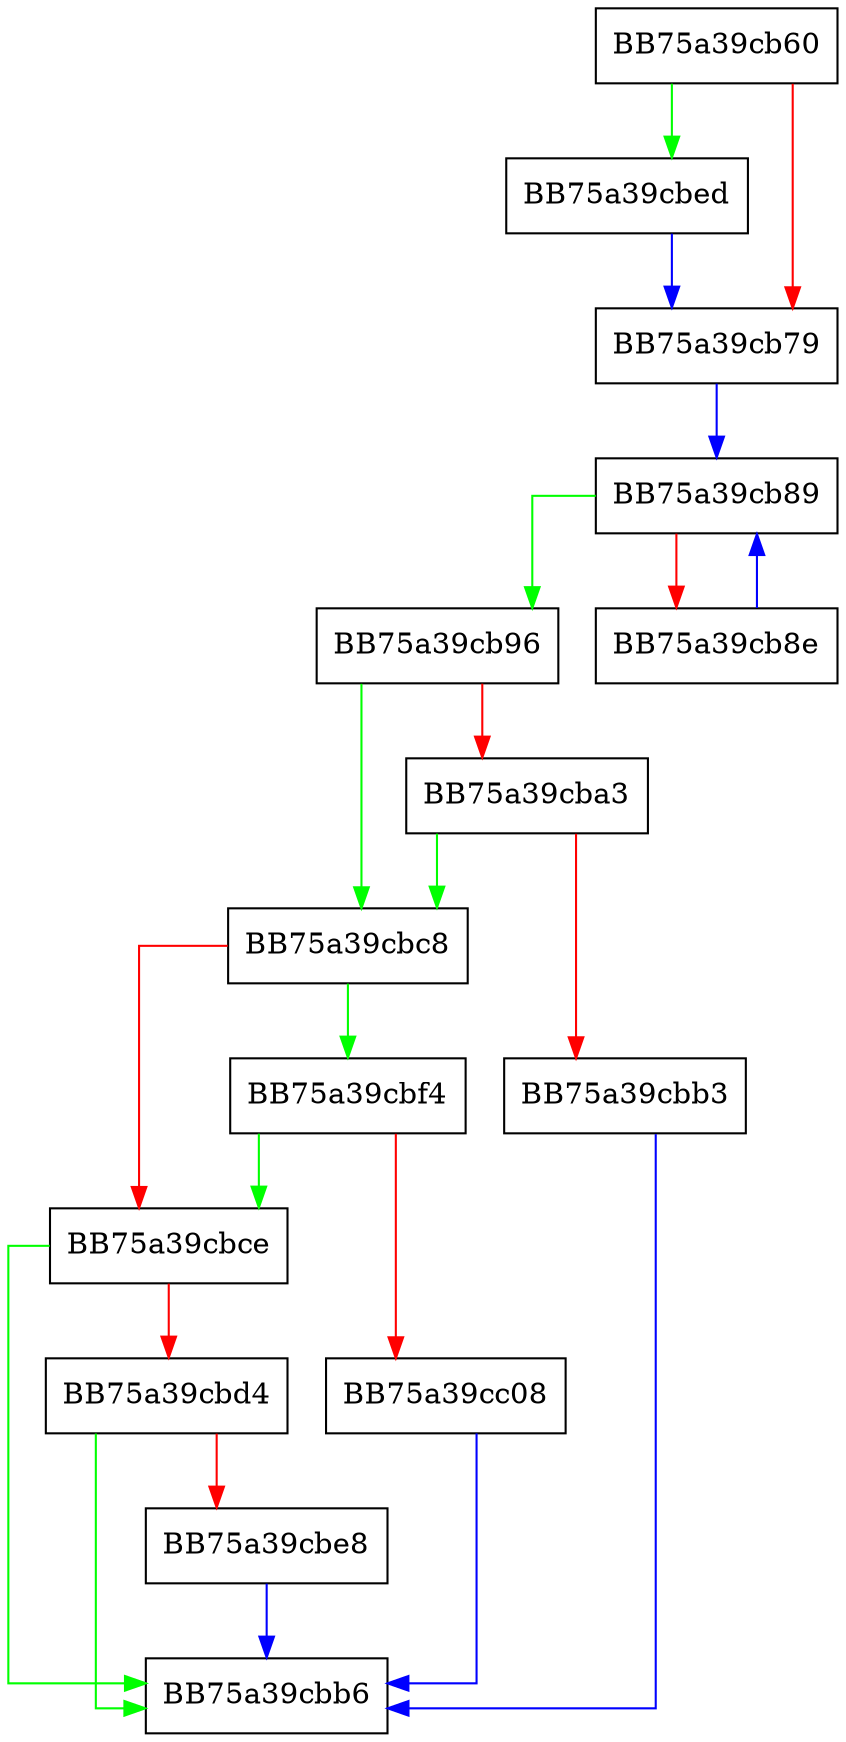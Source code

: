 digraph Type {
  node [shape="box"];
  graph [splines=ortho];
  BB75a39cb60 -> BB75a39cbed [color="green"];
  BB75a39cb60 -> BB75a39cb79 [color="red"];
  BB75a39cb79 -> BB75a39cb89 [color="blue"];
  BB75a39cb89 -> BB75a39cb96 [color="green"];
  BB75a39cb89 -> BB75a39cb8e [color="red"];
  BB75a39cb8e -> BB75a39cb89 [color="blue"];
  BB75a39cb96 -> BB75a39cbc8 [color="green"];
  BB75a39cb96 -> BB75a39cba3 [color="red"];
  BB75a39cba3 -> BB75a39cbc8 [color="green"];
  BB75a39cba3 -> BB75a39cbb3 [color="red"];
  BB75a39cbb3 -> BB75a39cbb6 [color="blue"];
  BB75a39cbc8 -> BB75a39cbf4 [color="green"];
  BB75a39cbc8 -> BB75a39cbce [color="red"];
  BB75a39cbce -> BB75a39cbb6 [color="green"];
  BB75a39cbce -> BB75a39cbd4 [color="red"];
  BB75a39cbd4 -> BB75a39cbb6 [color="green"];
  BB75a39cbd4 -> BB75a39cbe8 [color="red"];
  BB75a39cbe8 -> BB75a39cbb6 [color="blue"];
  BB75a39cbed -> BB75a39cb79 [color="blue"];
  BB75a39cbf4 -> BB75a39cbce [color="green"];
  BB75a39cbf4 -> BB75a39cc08 [color="red"];
  BB75a39cc08 -> BB75a39cbb6 [color="blue"];
}
